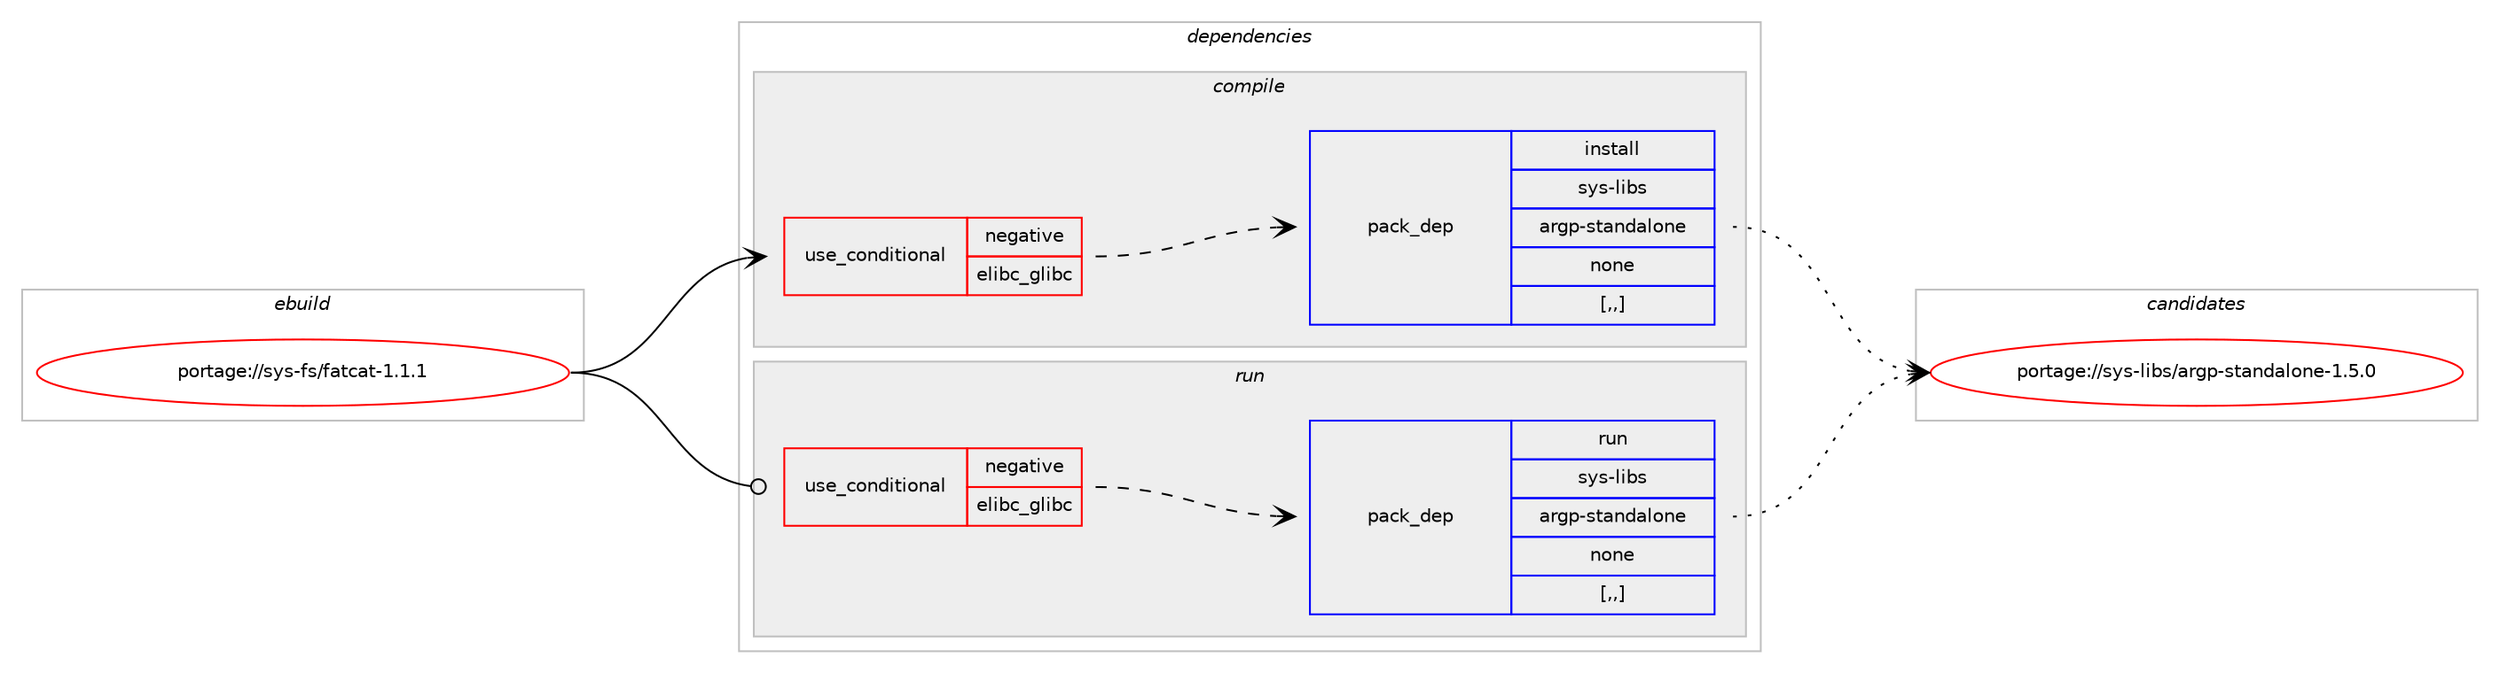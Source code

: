 digraph prolog {

# *************
# Graph options
# *************

newrank=true;
concentrate=true;
compound=true;
graph [rankdir=LR,fontname=Helvetica,fontsize=10,ranksep=1.5];#, ranksep=2.5, nodesep=0.2];
edge  [arrowhead=vee];
node  [fontname=Helvetica,fontsize=10];

# **********
# The ebuild
# **********

subgraph cluster_leftcol {
color=gray;
label=<<i>ebuild</i>>;
id [label="portage://sys-fs/fatcat-1.1.1", color=red, width=4, href="../sys-fs/fatcat-1.1.1.svg"];
}

# ****************
# The dependencies
# ****************

subgraph cluster_midcol {
color=gray;
label=<<i>dependencies</i>>;
subgraph cluster_compile {
fillcolor="#eeeeee";
style=filled;
label=<<i>compile</i>>;
subgraph cond116228 {
dependency436308 [label=<<TABLE BORDER="0" CELLBORDER="1" CELLSPACING="0" CELLPADDING="4"><TR><TD ROWSPAN="3" CELLPADDING="10">use_conditional</TD></TR><TR><TD>negative</TD></TR><TR><TD>elibc_glibc</TD></TR></TABLE>>, shape=none, color=red];
subgraph pack317112 {
dependency436309 [label=<<TABLE BORDER="0" CELLBORDER="1" CELLSPACING="0" CELLPADDING="4" WIDTH="220"><TR><TD ROWSPAN="6" CELLPADDING="30">pack_dep</TD></TR><TR><TD WIDTH="110">install</TD></TR><TR><TD>sys-libs</TD></TR><TR><TD>argp-standalone</TD></TR><TR><TD>none</TD></TR><TR><TD>[,,]</TD></TR></TABLE>>, shape=none, color=blue];
}
dependency436308:e -> dependency436309:w [weight=20,style="dashed",arrowhead="vee"];
}
id:e -> dependency436308:w [weight=20,style="solid",arrowhead="vee"];
}
subgraph cluster_compileandrun {
fillcolor="#eeeeee";
style=filled;
label=<<i>compile and run</i>>;
}
subgraph cluster_run {
fillcolor="#eeeeee";
style=filled;
label=<<i>run</i>>;
subgraph cond116229 {
dependency436310 [label=<<TABLE BORDER="0" CELLBORDER="1" CELLSPACING="0" CELLPADDING="4"><TR><TD ROWSPAN="3" CELLPADDING="10">use_conditional</TD></TR><TR><TD>negative</TD></TR><TR><TD>elibc_glibc</TD></TR></TABLE>>, shape=none, color=red];
subgraph pack317113 {
dependency436311 [label=<<TABLE BORDER="0" CELLBORDER="1" CELLSPACING="0" CELLPADDING="4" WIDTH="220"><TR><TD ROWSPAN="6" CELLPADDING="30">pack_dep</TD></TR><TR><TD WIDTH="110">run</TD></TR><TR><TD>sys-libs</TD></TR><TR><TD>argp-standalone</TD></TR><TR><TD>none</TD></TR><TR><TD>[,,]</TD></TR></TABLE>>, shape=none, color=blue];
}
dependency436310:e -> dependency436311:w [weight=20,style="dashed",arrowhead="vee"];
}
id:e -> dependency436310:w [weight=20,style="solid",arrowhead="odot"];
}
}

# **************
# The candidates
# **************

subgraph cluster_choices {
rank=same;
color=gray;
label=<<i>candidates</i>>;

subgraph choice317112 {
color=black;
nodesep=1;
choice11512111545108105981154797114103112451151169711010097108111110101454946534648 [label="portage://sys-libs/argp-standalone-1.5.0", color=red, width=4,href="../sys-libs/argp-standalone-1.5.0.svg"];
dependency436309:e -> choice11512111545108105981154797114103112451151169711010097108111110101454946534648:w [style=dotted,weight="100"];
}
subgraph choice317113 {
color=black;
nodesep=1;
choice11512111545108105981154797114103112451151169711010097108111110101454946534648 [label="portage://sys-libs/argp-standalone-1.5.0", color=red, width=4,href="../sys-libs/argp-standalone-1.5.0.svg"];
dependency436311:e -> choice11512111545108105981154797114103112451151169711010097108111110101454946534648:w [style=dotted,weight="100"];
}
}

}
